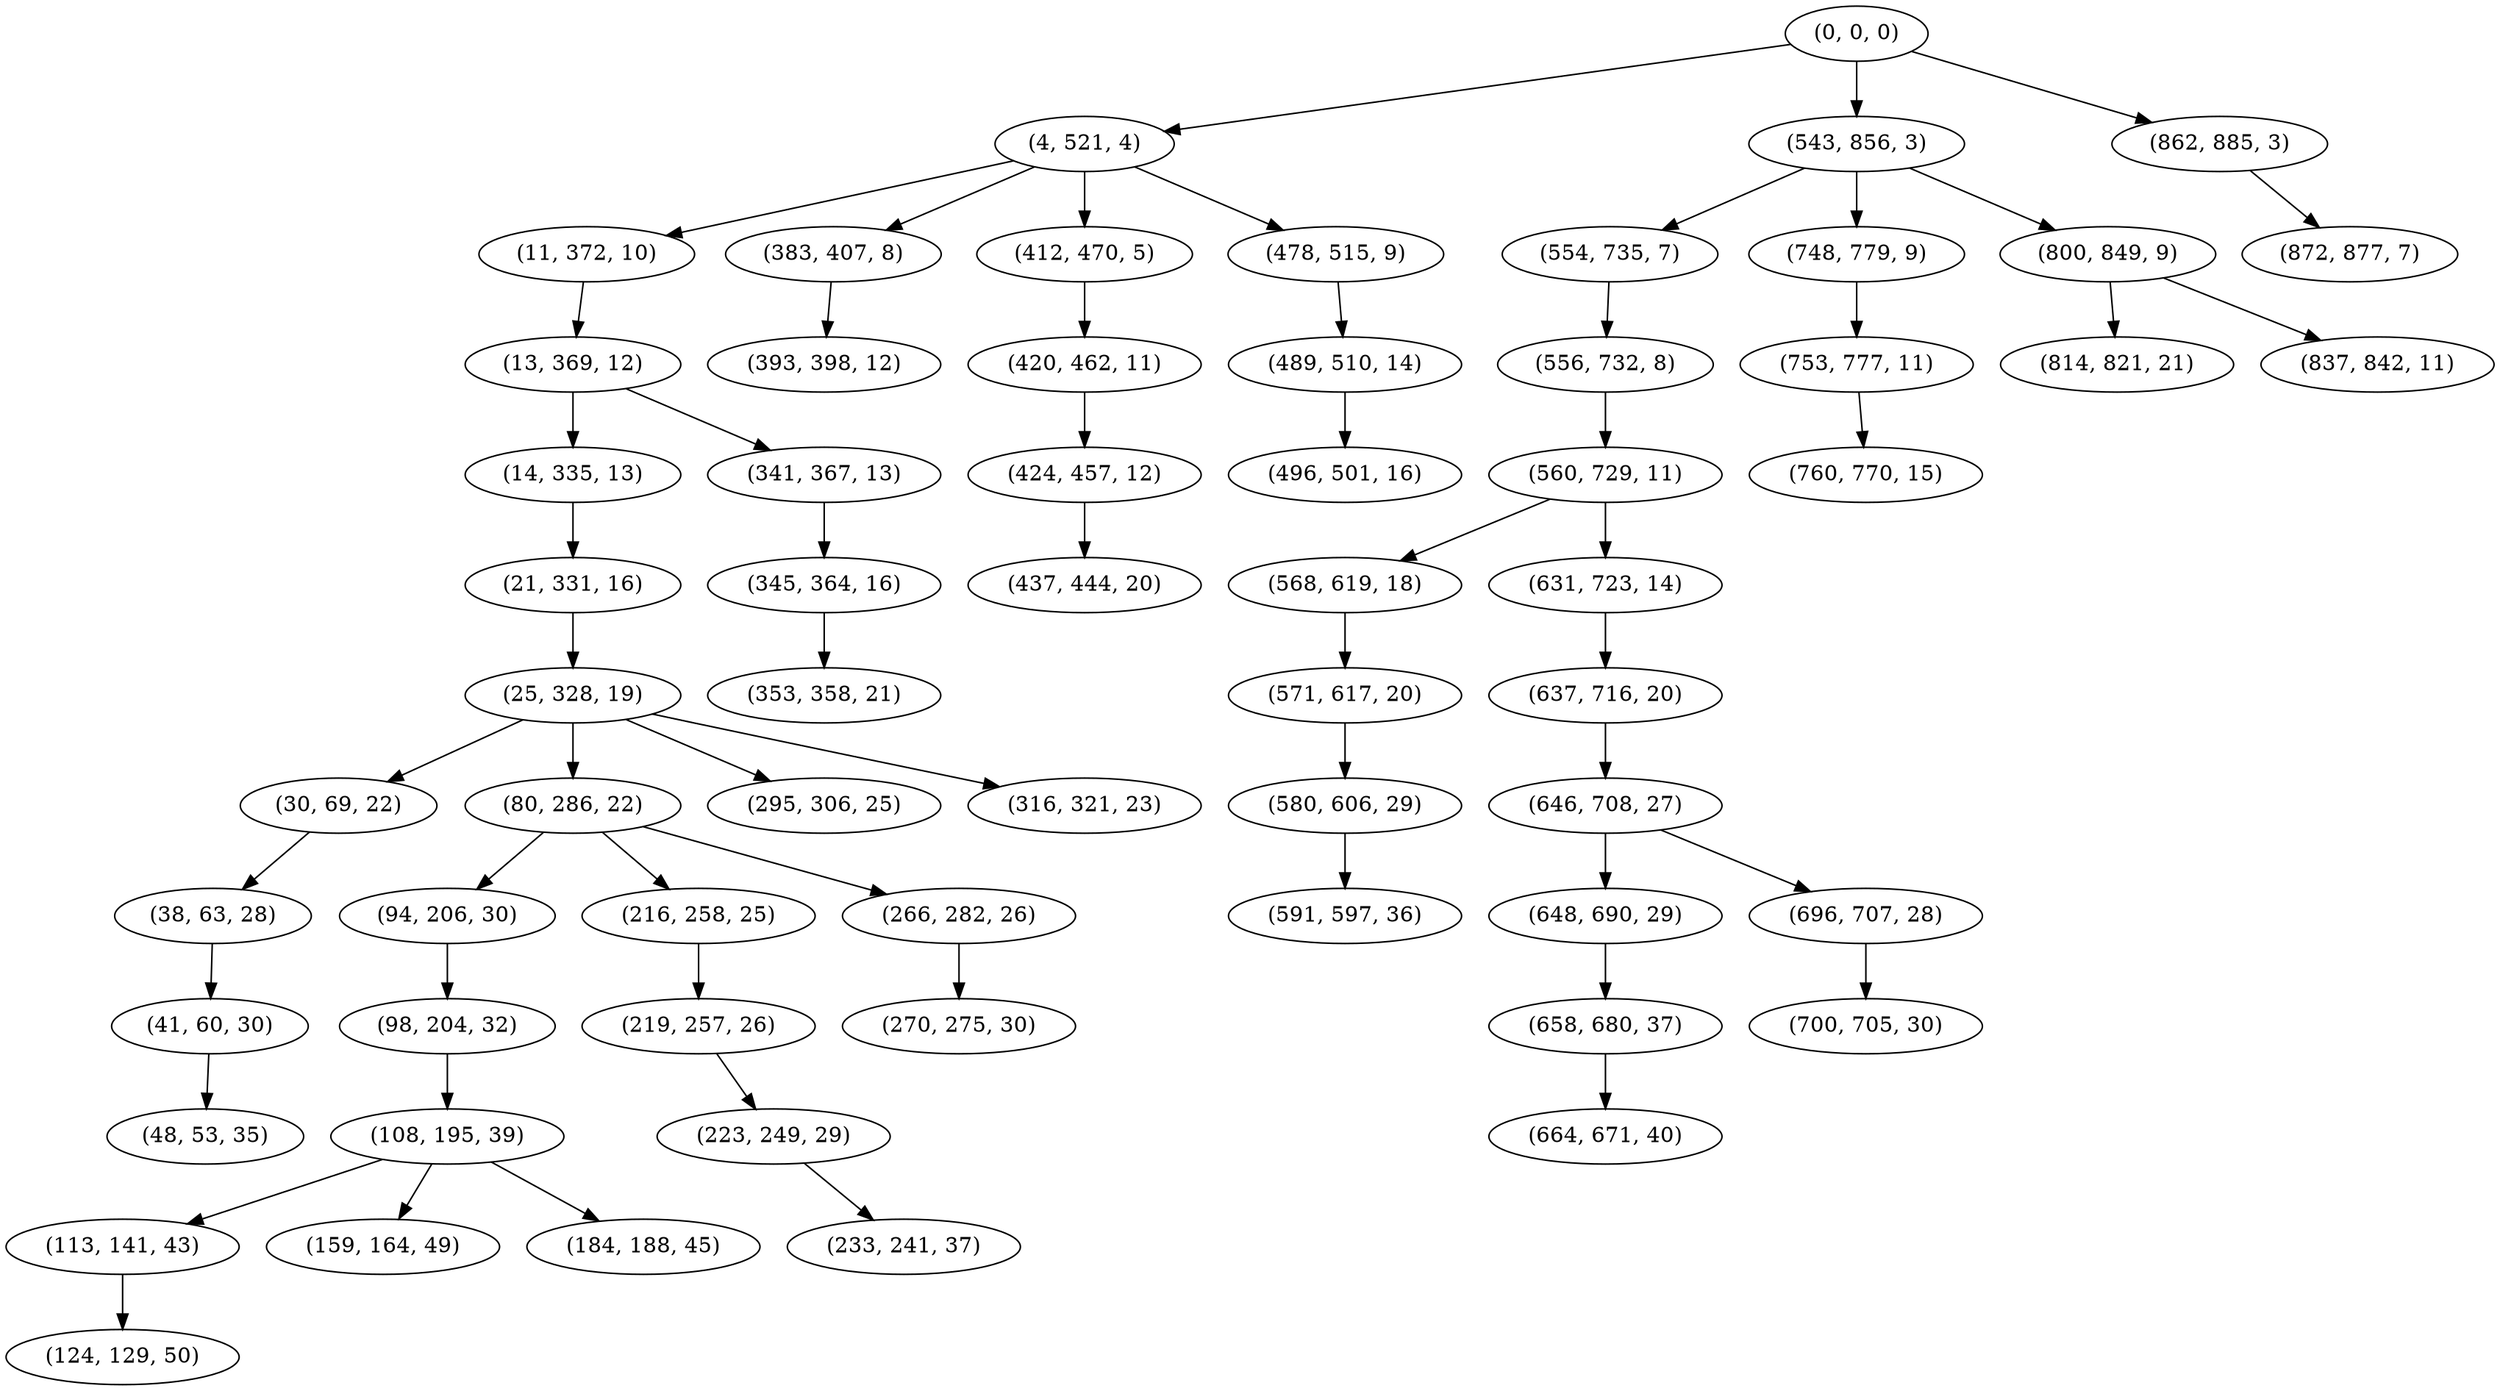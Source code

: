 digraph tree {
    "(0, 0, 0)";
    "(4, 521, 4)";
    "(11, 372, 10)";
    "(13, 369, 12)";
    "(14, 335, 13)";
    "(21, 331, 16)";
    "(25, 328, 19)";
    "(30, 69, 22)";
    "(38, 63, 28)";
    "(41, 60, 30)";
    "(48, 53, 35)";
    "(80, 286, 22)";
    "(94, 206, 30)";
    "(98, 204, 32)";
    "(108, 195, 39)";
    "(113, 141, 43)";
    "(124, 129, 50)";
    "(159, 164, 49)";
    "(184, 188, 45)";
    "(216, 258, 25)";
    "(219, 257, 26)";
    "(223, 249, 29)";
    "(233, 241, 37)";
    "(266, 282, 26)";
    "(270, 275, 30)";
    "(295, 306, 25)";
    "(316, 321, 23)";
    "(341, 367, 13)";
    "(345, 364, 16)";
    "(353, 358, 21)";
    "(383, 407, 8)";
    "(393, 398, 12)";
    "(412, 470, 5)";
    "(420, 462, 11)";
    "(424, 457, 12)";
    "(437, 444, 20)";
    "(478, 515, 9)";
    "(489, 510, 14)";
    "(496, 501, 16)";
    "(543, 856, 3)";
    "(554, 735, 7)";
    "(556, 732, 8)";
    "(560, 729, 11)";
    "(568, 619, 18)";
    "(571, 617, 20)";
    "(580, 606, 29)";
    "(591, 597, 36)";
    "(631, 723, 14)";
    "(637, 716, 20)";
    "(646, 708, 27)";
    "(648, 690, 29)";
    "(658, 680, 37)";
    "(664, 671, 40)";
    "(696, 707, 28)";
    "(700, 705, 30)";
    "(748, 779, 9)";
    "(753, 777, 11)";
    "(760, 770, 15)";
    "(800, 849, 9)";
    "(814, 821, 21)";
    "(837, 842, 11)";
    "(862, 885, 3)";
    "(872, 877, 7)";
    "(0, 0, 0)" -> "(4, 521, 4)";
    "(0, 0, 0)" -> "(543, 856, 3)";
    "(0, 0, 0)" -> "(862, 885, 3)";
    "(4, 521, 4)" -> "(11, 372, 10)";
    "(4, 521, 4)" -> "(383, 407, 8)";
    "(4, 521, 4)" -> "(412, 470, 5)";
    "(4, 521, 4)" -> "(478, 515, 9)";
    "(11, 372, 10)" -> "(13, 369, 12)";
    "(13, 369, 12)" -> "(14, 335, 13)";
    "(13, 369, 12)" -> "(341, 367, 13)";
    "(14, 335, 13)" -> "(21, 331, 16)";
    "(21, 331, 16)" -> "(25, 328, 19)";
    "(25, 328, 19)" -> "(30, 69, 22)";
    "(25, 328, 19)" -> "(80, 286, 22)";
    "(25, 328, 19)" -> "(295, 306, 25)";
    "(25, 328, 19)" -> "(316, 321, 23)";
    "(30, 69, 22)" -> "(38, 63, 28)";
    "(38, 63, 28)" -> "(41, 60, 30)";
    "(41, 60, 30)" -> "(48, 53, 35)";
    "(80, 286, 22)" -> "(94, 206, 30)";
    "(80, 286, 22)" -> "(216, 258, 25)";
    "(80, 286, 22)" -> "(266, 282, 26)";
    "(94, 206, 30)" -> "(98, 204, 32)";
    "(98, 204, 32)" -> "(108, 195, 39)";
    "(108, 195, 39)" -> "(113, 141, 43)";
    "(108, 195, 39)" -> "(159, 164, 49)";
    "(108, 195, 39)" -> "(184, 188, 45)";
    "(113, 141, 43)" -> "(124, 129, 50)";
    "(216, 258, 25)" -> "(219, 257, 26)";
    "(219, 257, 26)" -> "(223, 249, 29)";
    "(223, 249, 29)" -> "(233, 241, 37)";
    "(266, 282, 26)" -> "(270, 275, 30)";
    "(341, 367, 13)" -> "(345, 364, 16)";
    "(345, 364, 16)" -> "(353, 358, 21)";
    "(383, 407, 8)" -> "(393, 398, 12)";
    "(412, 470, 5)" -> "(420, 462, 11)";
    "(420, 462, 11)" -> "(424, 457, 12)";
    "(424, 457, 12)" -> "(437, 444, 20)";
    "(478, 515, 9)" -> "(489, 510, 14)";
    "(489, 510, 14)" -> "(496, 501, 16)";
    "(543, 856, 3)" -> "(554, 735, 7)";
    "(543, 856, 3)" -> "(748, 779, 9)";
    "(543, 856, 3)" -> "(800, 849, 9)";
    "(554, 735, 7)" -> "(556, 732, 8)";
    "(556, 732, 8)" -> "(560, 729, 11)";
    "(560, 729, 11)" -> "(568, 619, 18)";
    "(560, 729, 11)" -> "(631, 723, 14)";
    "(568, 619, 18)" -> "(571, 617, 20)";
    "(571, 617, 20)" -> "(580, 606, 29)";
    "(580, 606, 29)" -> "(591, 597, 36)";
    "(631, 723, 14)" -> "(637, 716, 20)";
    "(637, 716, 20)" -> "(646, 708, 27)";
    "(646, 708, 27)" -> "(648, 690, 29)";
    "(646, 708, 27)" -> "(696, 707, 28)";
    "(648, 690, 29)" -> "(658, 680, 37)";
    "(658, 680, 37)" -> "(664, 671, 40)";
    "(696, 707, 28)" -> "(700, 705, 30)";
    "(748, 779, 9)" -> "(753, 777, 11)";
    "(753, 777, 11)" -> "(760, 770, 15)";
    "(800, 849, 9)" -> "(814, 821, 21)";
    "(800, 849, 9)" -> "(837, 842, 11)";
    "(862, 885, 3)" -> "(872, 877, 7)";
}
